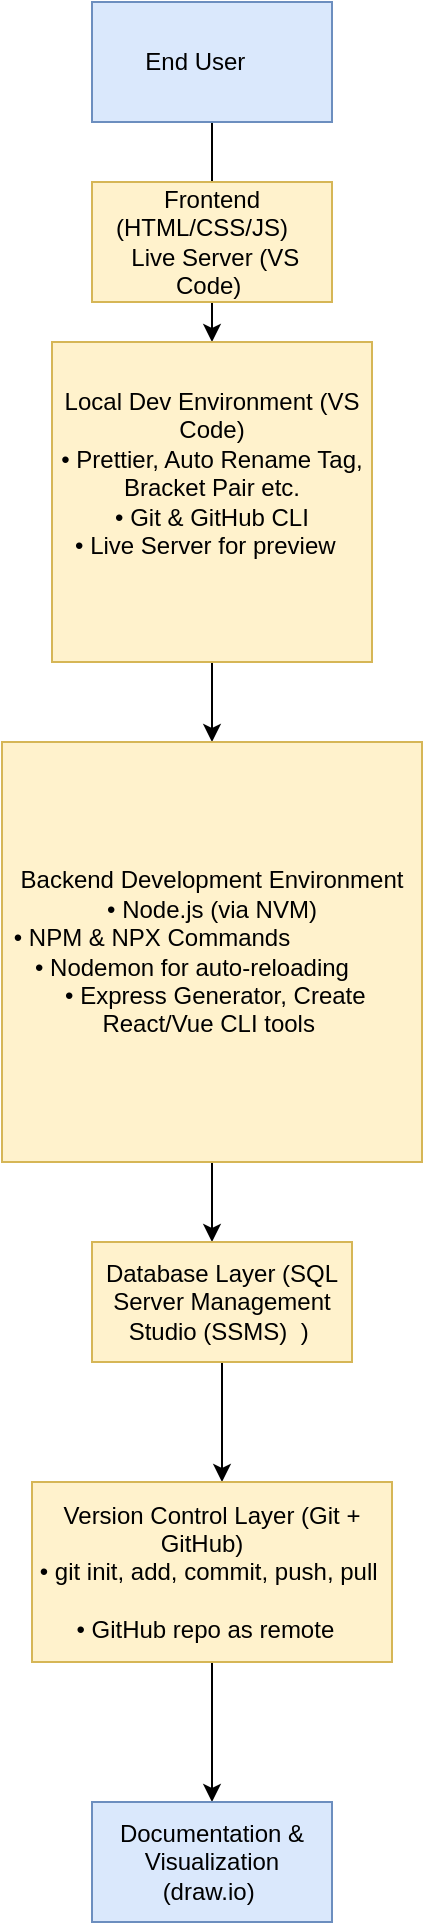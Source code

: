 <mxfile version="27.0.9">
  <diagram name="Page-1" id="ALlrIxBincnQzsBvLYnC">
    <mxGraphModel dx="1895" dy="1138" grid="1" gridSize="10" guides="1" tooltips="1" connect="1" arrows="1" fold="1" page="1" pageScale="1" pageWidth="850" pageHeight="1100" math="0" shadow="0">
      <root>
        <mxCell id="0" />
        <mxCell id="1" parent="0" />
        <mxCell id="6HjzL9_26P30G2KLgR9W-9" value="" style="edgeStyle=orthogonalEdgeStyle;rounded=0;orthogonalLoop=1;jettySize=auto;html=1;" edge="1" parent="1" source="6HjzL9_26P30G2KLgR9W-1" target="6HjzL9_26P30G2KLgR9W-4">
          <mxGeometry relative="1" as="geometry" />
        </mxCell>
        <mxCell id="6HjzL9_26P30G2KLgR9W-1" value="&amp;nbsp;End User&amp;nbsp; &amp;nbsp; &amp;nbsp;&amp;nbsp;" style="rounded=0;whiteSpace=wrap;html=1;fillColor=#dae8fc;strokeColor=#6c8ebf;" vertex="1" parent="1">
          <mxGeometry x="340" y="30" width="120" height="60" as="geometry" />
        </mxCell>
        <mxCell id="6HjzL9_26P30G2KLgR9W-3" value="&lt;div&gt;Frontend (HTML/CSS/JS)&amp;nbsp; &amp;nbsp; &amp;nbsp;&lt;span style=&quot;background-color: transparent; color: light-dark(rgb(0, 0, 0), rgb(255, 255, 255));&quot;&gt;Live Server (VS Code)&amp;nbsp;&lt;/span&gt;&lt;/div&gt;" style="rounded=0;whiteSpace=wrap;html=1;fillColor=#fff2cc;strokeColor=#d6b656;" vertex="1" parent="1">
          <mxGeometry x="340" y="120" width="120" height="60" as="geometry" />
        </mxCell>
        <mxCell id="6HjzL9_26P30G2KLgR9W-10" value="" style="edgeStyle=orthogonalEdgeStyle;rounded=0;orthogonalLoop=1;jettySize=auto;html=1;" edge="1" parent="1" source="6HjzL9_26P30G2KLgR9W-4" target="6HjzL9_26P30G2KLgR9W-5">
          <mxGeometry relative="1" as="geometry" />
        </mxCell>
        <mxCell id="6HjzL9_26P30G2KLgR9W-4" value="&lt;div&gt;Local Dev Environment (VS Code)&lt;/div&gt;• Prettier, Auto Rename Tag, Bracket Pair etc.&lt;br&gt;&lt;div&gt;&lt;span style=&quot;background-color: transparent; color: light-dark(rgb(0, 0, 0), rgb(255, 255, 255));&quot;&gt;•&amp;nbsp;&lt;/span&gt;Git &amp;amp; GitHub CLI&lt;/div&gt;&lt;div&gt;&lt;span style=&quot;background-color: transparent; color: light-dark(rgb(0, 0, 0), rgb(255, 255, 255));&quot;&gt;•&amp;nbsp;&lt;/span&gt;Live Server for preview&amp;nbsp;&amp;nbsp;&lt;br&gt;&lt;div&gt;&lt;br&gt;&lt;/div&gt;&lt;div&gt;&lt;br&gt;&lt;/div&gt;&lt;/div&gt;" style="whiteSpace=wrap;html=1;aspect=fixed;fillColor=#fff2cc;strokeColor=#d6b656;" vertex="1" parent="1">
          <mxGeometry x="320" y="200" width="160" height="160" as="geometry" />
        </mxCell>
        <mxCell id="6HjzL9_26P30G2KLgR9W-17" value="" style="edgeStyle=orthogonalEdgeStyle;rounded=0;orthogonalLoop=1;jettySize=auto;html=1;" edge="1" parent="1" source="6HjzL9_26P30G2KLgR9W-5" target="6HjzL9_26P30G2KLgR9W-6">
          <mxGeometry relative="1" as="geometry">
            <Array as="points">
              <mxPoint x="400" y="640" />
              <mxPoint x="400" y="640" />
            </Array>
          </mxGeometry>
        </mxCell>
        <mxCell id="6HjzL9_26P30G2KLgR9W-5" value="Backend Development Environment&lt;div&gt;&lt;span style=&quot;background-color: transparent; color: light-dark(rgb(0, 0, 0), rgb(255, 255, 255));&quot;&gt;• Node.js (via NVM)&lt;/span&gt;&lt;div&gt;&lt;span style=&quot;background-color: transparent; color: light-dark(rgb(0, 0, 0), rgb(255, 255, 255));&quot;&gt;&amp;nbsp;• NPM &amp;amp; NPX Commands&amp;nbsp; &amp;nbsp; &amp;nbsp; &amp;nbsp; &amp;nbsp; &amp;nbsp; &amp;nbsp; &amp;nbsp; &amp;nbsp; &amp;nbsp; &amp;nbsp;&amp;nbsp;&lt;/span&gt;&lt;span style=&quot;background-color: transparent; color: light-dark(rgb(0, 0, 0), rgb(255, 255, 255));&quot;&gt;&amp;nbsp;• Nodemon for auto-reloading&amp;nbsp; &amp;nbsp; &amp;nbsp; &amp;nbsp; &amp;nbsp;&lt;/span&gt;&lt;/div&gt;&lt;div&gt;&lt;span style=&quot;background-color: transparent; color: light-dark(rgb(0, 0, 0), rgb(255, 255, 255));&quot;&gt;&amp;nbsp;&lt;/span&gt;&lt;span style=&quot;background-color: transparent; color: light-dark(rgb(0, 0, 0), rgb(255, 255, 255));&quot;&gt;• Express Generator, Create React/Vue CLI tools&amp;nbsp;&lt;/span&gt;&lt;/div&gt;&lt;/div&gt;" style="whiteSpace=wrap;html=1;aspect=fixed;fillColor=#fff2cc;strokeColor=#d6b656;" vertex="1" parent="1">
          <mxGeometry x="295" y="400" width="210" height="210" as="geometry" />
        </mxCell>
        <mxCell id="6HjzL9_26P30G2KLgR9W-19" value="" style="edgeStyle=orthogonalEdgeStyle;rounded=0;orthogonalLoop=1;jettySize=auto;html=1;" edge="1" parent="1" source="6HjzL9_26P30G2KLgR9W-6" target="6HjzL9_26P30G2KLgR9W-7">
          <mxGeometry relative="1" as="geometry">
            <Array as="points">
              <mxPoint x="400" y="810" />
              <mxPoint x="400" y="810" />
            </Array>
          </mxGeometry>
        </mxCell>
        <mxCell id="6HjzL9_26P30G2KLgR9W-6" value="Database Layer (SQL Server Management Studio (SSMS)&amp;nbsp;&amp;nbsp;)&amp;nbsp;" style="rounded=0;whiteSpace=wrap;html=1;fillColor=#fff2cc;strokeColor=#d6b656;" vertex="1" parent="1">
          <mxGeometry x="340" y="650" width="130" height="60" as="geometry" />
        </mxCell>
        <mxCell id="6HjzL9_26P30G2KLgR9W-21" value="" style="edgeStyle=orthogonalEdgeStyle;rounded=0;orthogonalLoop=1;jettySize=auto;html=1;" edge="1" parent="1" source="6HjzL9_26P30G2KLgR9W-7" target="6HjzL9_26P30G2KLgR9W-8">
          <mxGeometry relative="1" as="geometry" />
        </mxCell>
        <mxCell id="6HjzL9_26P30G2KLgR9W-7" value="Version Control Layer (Git + GitHub)&amp;nbsp; &amp;nbsp;&lt;div&gt;&lt;div&gt;• git init, add, commit, push, pull&amp;nbsp; &amp;nbsp; &amp;nbsp; &amp;nbsp;&lt;/div&gt;&lt;div&gt;&lt;span style=&quot;background-color: transparent; color: light-dark(rgb(0, 0, 0), rgb(255, 255, 255));&quot;&gt;&amp;nbsp;• GitHub repo as remote&amp;nbsp; &amp;nbsp;&lt;/span&gt;&lt;/div&gt;&lt;/div&gt;" style="rounded=0;whiteSpace=wrap;html=1;fillColor=#fff2cc;strokeColor=#d6b656;" vertex="1" parent="1">
          <mxGeometry x="310" y="770" width="180" height="90" as="geometry" />
        </mxCell>
        <mxCell id="6HjzL9_26P30G2KLgR9W-8" value="Documentation &amp;amp; Visualization (draw.io)&amp;nbsp;" style="rounded=0;whiteSpace=wrap;html=1;fillColor=#dae8fc;strokeColor=#6c8ebf;" vertex="1" parent="1">
          <mxGeometry x="340" y="930" width="120" height="60" as="geometry" />
        </mxCell>
      </root>
    </mxGraphModel>
  </diagram>
</mxfile>

